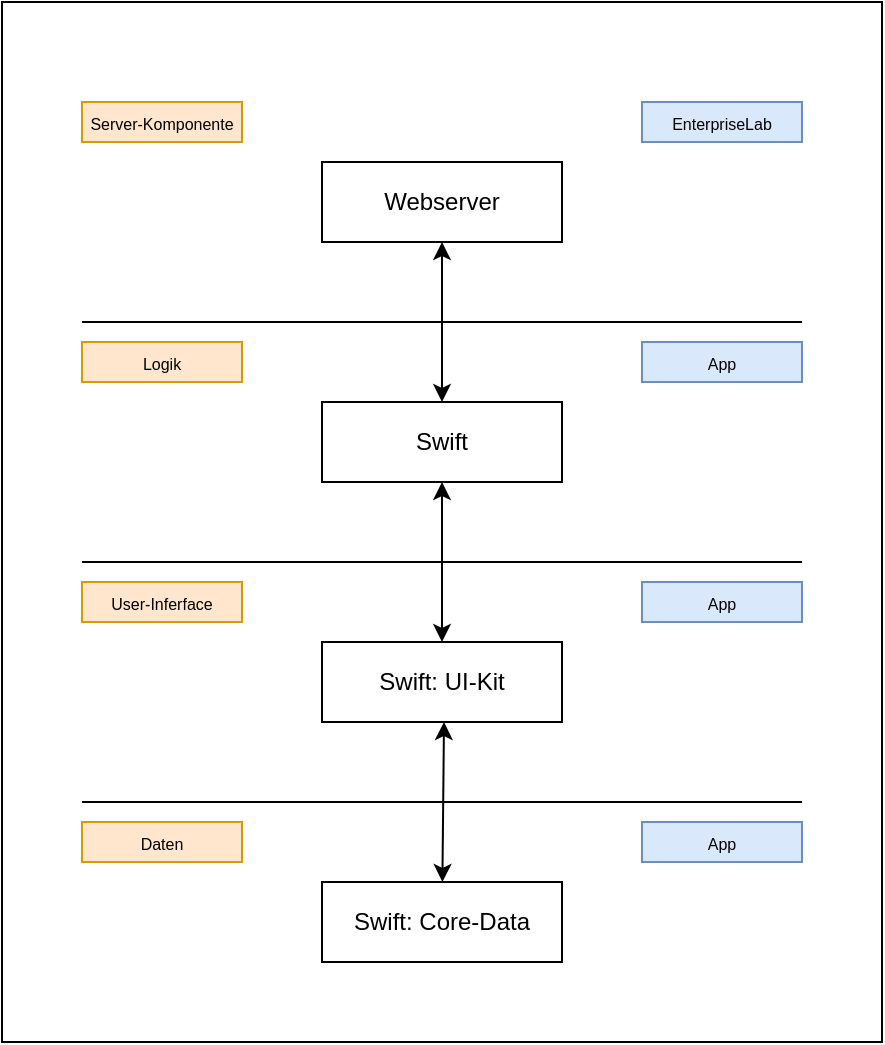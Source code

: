 <mxfile version="13.9.2" type="device"><diagram name="Page-1" id="9f46799a-70d6-7492-0946-bef42562c5a5"><mxGraphModel dx="1102" dy="626" grid="1" gridSize="10" guides="1" tooltips="1" connect="1" arrows="1" fold="1" page="1" pageScale="1" pageWidth="1100" pageHeight="850" background="#ffffff" math="0" shadow="0"><root><mxCell id="0"/><mxCell id="1" parent="0"/><mxCell id="AY-vQj8qKB1tLMZR7BOE-26" value="" style="rounded=0;whiteSpace=wrap;html=1;fillColor=none;" vertex="1" parent="1"><mxGeometry x="80" y="120" width="440" height="520" as="geometry"/></mxCell><mxCell id="AY-vQj8qKB1tLMZR7BOE-2" value="" style="endArrow=none;html=1;" edge="1" parent="1"><mxGeometry width="50" height="50" relative="1" as="geometry"><mxPoint x="120" y="280" as="sourcePoint"/><mxPoint x="480" y="280" as="targetPoint"/></mxGeometry></mxCell><mxCell id="AY-vQj8qKB1tLMZR7BOE-4" value="&lt;font style=&quot;font-size: 8px&quot;&gt;EnterpriseLab&lt;/font&gt;" style="rounded=0;whiteSpace=wrap;html=1;fillColor=#dae8fc;strokeColor=#6c8ebf;" vertex="1" parent="1"><mxGeometry x="400" y="170" width="80" height="20" as="geometry"/></mxCell><mxCell id="AY-vQj8qKB1tLMZR7BOE-6" value="Webserver" style="rounded=0;whiteSpace=wrap;html=1;" vertex="1" parent="1"><mxGeometry x="240" y="200" width="120" height="40" as="geometry"/></mxCell><mxCell id="AY-vQj8qKB1tLMZR7BOE-7" value="Swift" style="rounded=0;whiteSpace=wrap;html=1;" vertex="1" parent="1"><mxGeometry x="240" y="320" width="120" height="40" as="geometry"/></mxCell><mxCell id="AY-vQj8qKB1tLMZR7BOE-9" value="&lt;font style=&quot;font-size: 8px&quot;&gt;Server-Komponente&lt;/font&gt;" style="rounded=0;whiteSpace=wrap;html=1;fillColor=#ffe6cc;strokeColor=#d79b00;" vertex="1" parent="1"><mxGeometry x="120" y="170" width="80" height="20" as="geometry"/></mxCell><mxCell id="AY-vQj8qKB1tLMZR7BOE-10" value="&lt;font style=&quot;font-size: 8px&quot;&gt;App&lt;/font&gt;" style="rounded=0;whiteSpace=wrap;html=1;fillColor=#dae8fc;strokeColor=#6c8ebf;" vertex="1" parent="1"><mxGeometry x="400" y="290" width="80" height="20" as="geometry"/></mxCell><mxCell id="AY-vQj8qKB1tLMZR7BOE-11" value="" style="endArrow=none;html=1;" edge="1" parent="1"><mxGeometry width="50" height="50" relative="1" as="geometry"><mxPoint x="120" y="400" as="sourcePoint"/><mxPoint x="480" y="400" as="targetPoint"/></mxGeometry></mxCell><mxCell id="AY-vQj8qKB1tLMZR7BOE-12" value="&lt;font style=&quot;font-size: 8px&quot;&gt;App&lt;/font&gt;" style="rounded=0;whiteSpace=wrap;html=1;fillColor=#dae8fc;strokeColor=#6c8ebf;" vertex="1" parent="1"><mxGeometry x="400" y="410" width="80" height="20" as="geometry"/></mxCell><mxCell id="AY-vQj8qKB1tLMZR7BOE-13" value="Swift: UI-Kit" style="rounded=0;whiteSpace=wrap;html=1;" vertex="1" parent="1"><mxGeometry x="240" y="440" width="120" height="40" as="geometry"/></mxCell><mxCell id="AY-vQj8qKB1tLMZR7BOE-15" value="&lt;font style=&quot;font-size: 8px&quot;&gt;Logik&lt;/font&gt;" style="rounded=0;whiteSpace=wrap;html=1;fillColor=#ffe6cc;strokeColor=#d79b00;" vertex="1" parent="1"><mxGeometry x="120" y="290" width="80" height="20" as="geometry"/></mxCell><mxCell id="AY-vQj8qKB1tLMZR7BOE-16" value="&lt;font style=&quot;font-size: 8px&quot;&gt;Daten&lt;/font&gt;" style="rounded=0;whiteSpace=wrap;html=1;fillColor=#ffe6cc;strokeColor=#d79b00;" vertex="1" parent="1"><mxGeometry x="120" y="530" width="80" height="20" as="geometry"/></mxCell><mxCell id="AY-vQj8qKB1tLMZR7BOE-17" value="" style="endArrow=none;html=1;" edge="1" parent="1"><mxGeometry width="50" height="50" relative="1" as="geometry"><mxPoint x="120" y="520" as="sourcePoint"/><mxPoint x="480" y="520" as="targetPoint"/></mxGeometry></mxCell><mxCell id="AY-vQj8qKB1tLMZR7BOE-18" value="&lt;font style=&quot;font-size: 8px&quot;&gt;User-Inferface&lt;/font&gt;" style="rounded=0;whiteSpace=wrap;html=1;fillColor=#ffe6cc;strokeColor=#d79b00;" vertex="1" parent="1"><mxGeometry x="120" y="410" width="80" height="20" as="geometry"/></mxCell><mxCell id="AY-vQj8qKB1tLMZR7BOE-19" value="Swift: Core-Data" style="rounded=0;whiteSpace=wrap;html=1;" vertex="1" parent="1"><mxGeometry x="240" y="560" width="120" height="40" as="geometry"/></mxCell><mxCell id="AY-vQj8qKB1tLMZR7BOE-20" value="&lt;font style=&quot;font-size: 8px&quot;&gt;App&lt;/font&gt;" style="rounded=0;whiteSpace=wrap;html=1;fillColor=#dae8fc;strokeColor=#6c8ebf;" vertex="1" parent="1"><mxGeometry x="400" y="530" width="80" height="20" as="geometry"/></mxCell><mxCell id="AY-vQj8qKB1tLMZR7BOE-21" value="" style="endArrow=classic;startArrow=classic;html=1;entryX=0.5;entryY=1;entryDx=0;entryDy=0;" edge="1" parent="1" target="AY-vQj8qKB1tLMZR7BOE-6"><mxGeometry width="50" height="50" relative="1" as="geometry"><mxPoint x="300" y="320" as="sourcePoint"/><mxPoint x="350" y="380" as="targetPoint"/></mxGeometry></mxCell><mxCell id="AY-vQj8qKB1tLMZR7BOE-22" value="" style="endArrow=classic;startArrow=classic;html=1;exitX=0.5;exitY=0;exitDx=0;exitDy=0;" edge="1" parent="1" source="AY-vQj8qKB1tLMZR7BOE-13"><mxGeometry width="50" height="50" relative="1" as="geometry"><mxPoint x="310" y="330" as="sourcePoint"/><mxPoint x="300" y="360" as="targetPoint"/></mxGeometry></mxCell><mxCell id="AY-vQj8qKB1tLMZR7BOE-23" value="" style="endArrow=classic;startArrow=classic;html=1;" edge="1" parent="1" source="AY-vQj8qKB1tLMZR7BOE-19"><mxGeometry width="50" height="50" relative="1" as="geometry"><mxPoint x="310" y="450" as="sourcePoint"/><mxPoint x="301" y="480" as="targetPoint"/></mxGeometry></mxCell></root></mxGraphModel></diagram></mxfile>